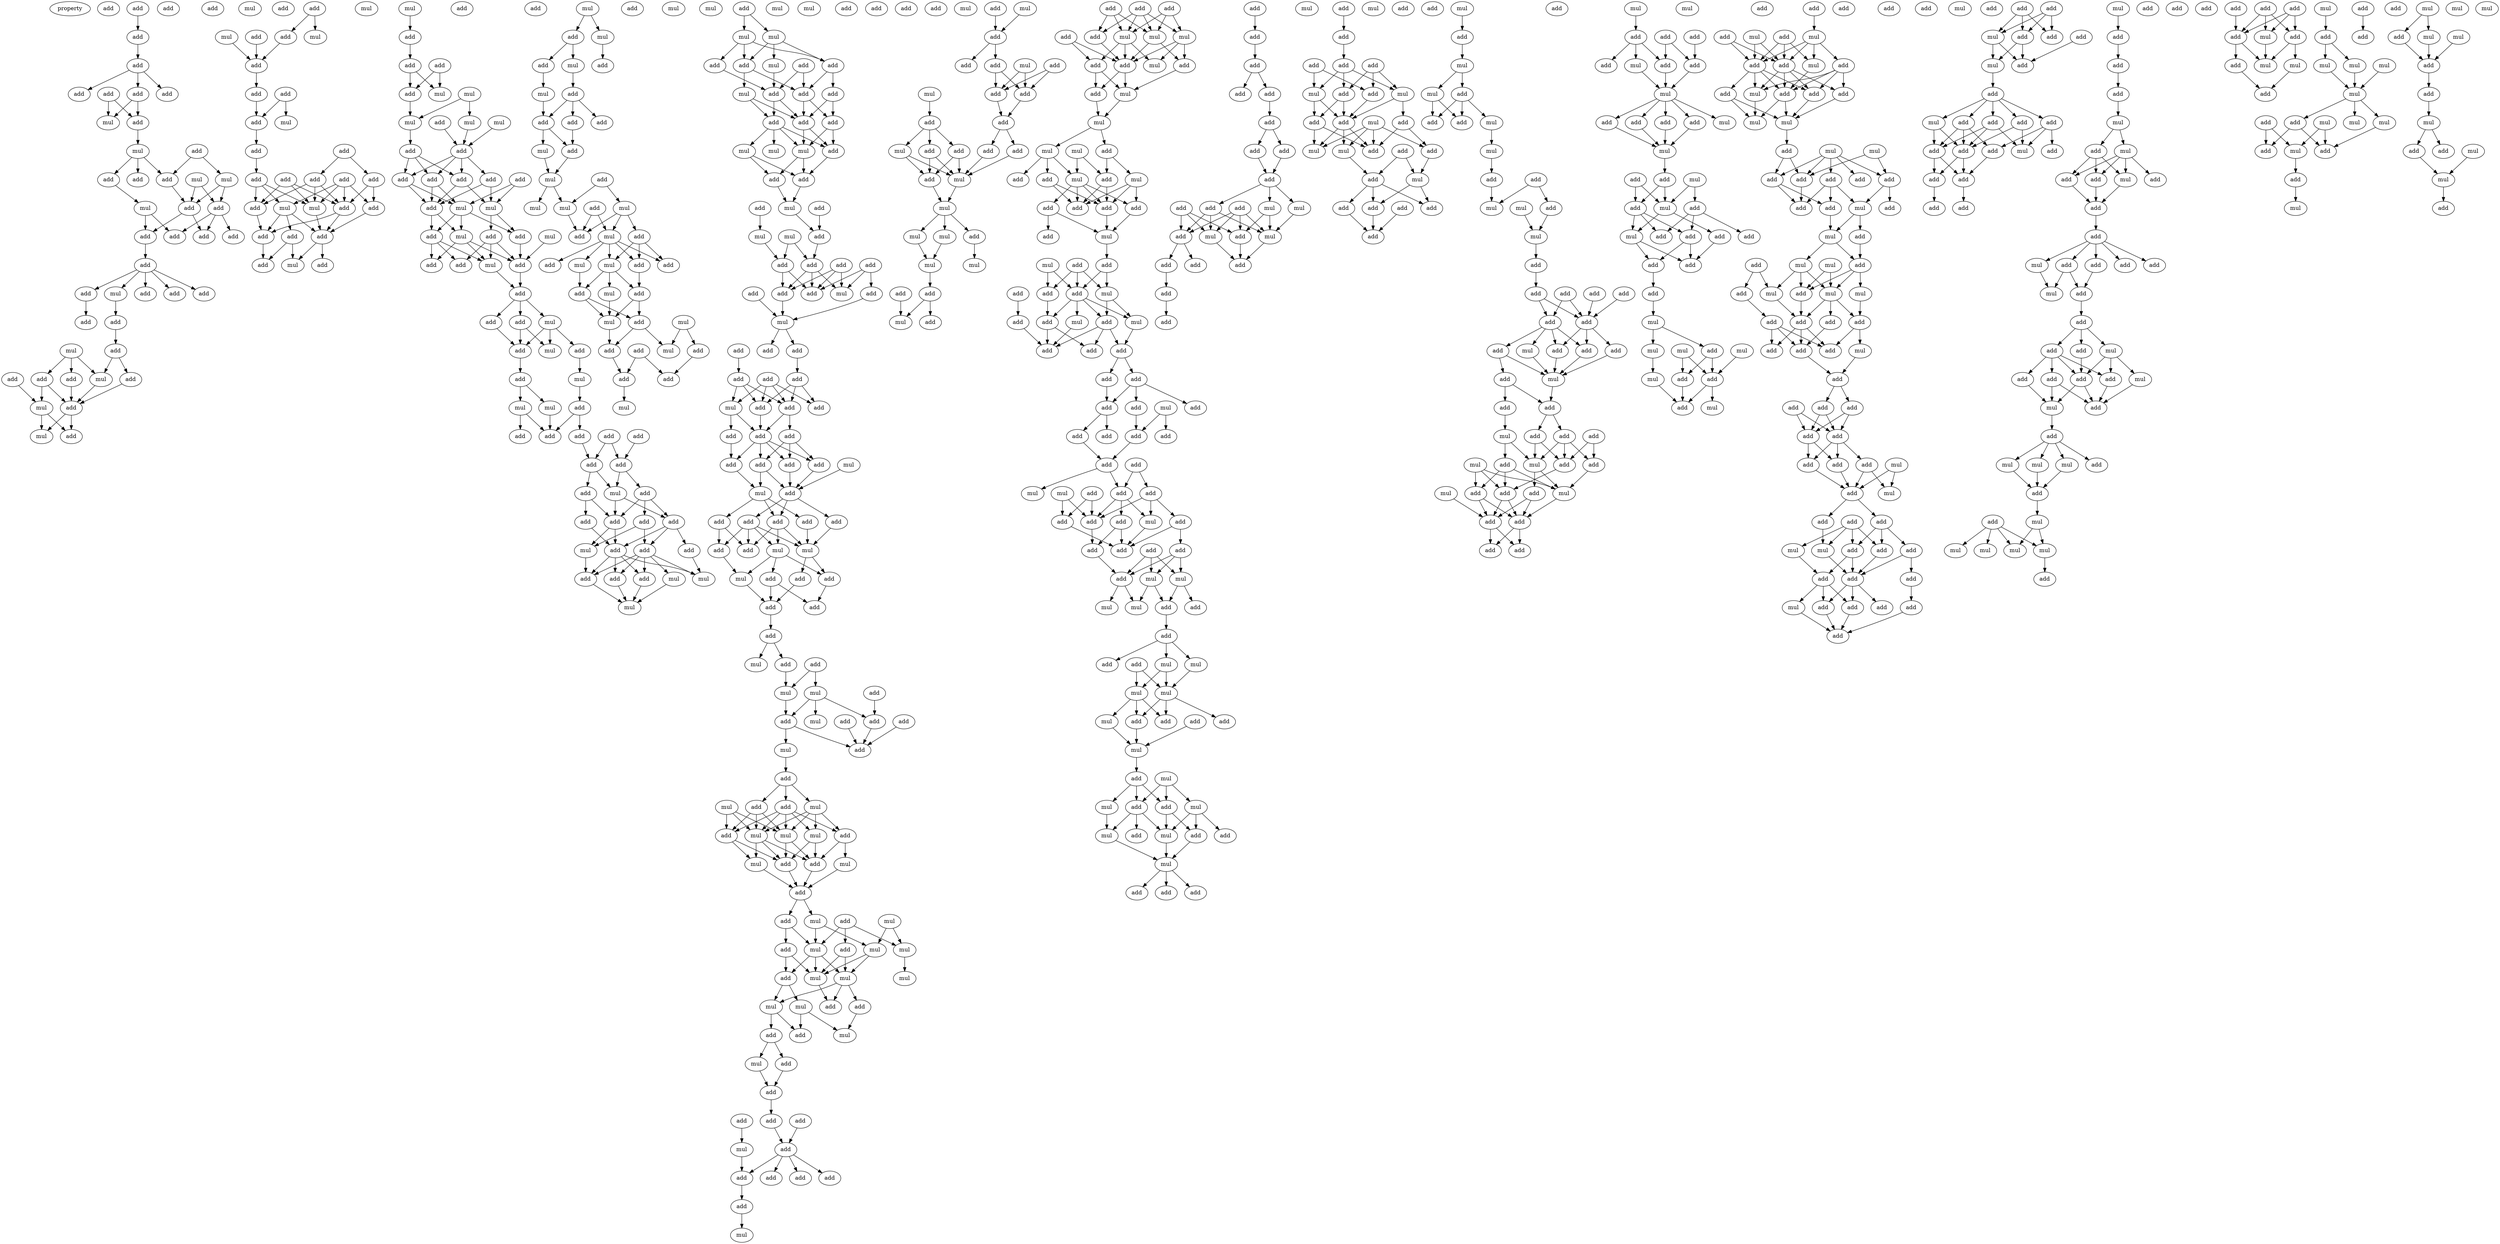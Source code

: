 digraph {
    node [fontcolor=black]
    property [mul=2,lf=1.3]
    0 [ label = add ];
    1 [ label = add ];
    2 [ label = add ];
    3 [ label = add ];
    4 [ label = mul ];
    5 [ label = add ];
    6 [ label = add ];
    7 [ label = add ];
    8 [ label = add ];
    9 [ label = add ];
    10 [ label = add ];
    11 [ label = add ];
    12 [ label = mul ];
    13 [ label = add ];
    14 [ label = add ];
    15 [ label = mul ];
    16 [ label = mul ];
    17 [ label = add ];
    18 [ label = add ];
    19 [ label = add ];
    20 [ label = mul ];
    21 [ label = mul ];
    22 [ label = add ];
    23 [ label = add ];
    24 [ label = add ];
    25 [ label = add ];
    26 [ label = add ];
    27 [ label = add ];
    28 [ label = add ];
    29 [ label = add ];
    30 [ label = mul ];
    31 [ label = add ];
    32 [ label = add ];
    33 [ label = add ];
    34 [ label = add ];
    35 [ label = add ];
    36 [ label = add ];
    37 [ label = mul ];
    38 [ label = add ];
    39 [ label = add ];
    40 [ label = add ];
    41 [ label = mul ];
    42 [ label = add ];
    43 [ label = mul ];
    44 [ label = add ];
    45 [ label = mul ];
    46 [ label = add ];
    47 [ label = add ];
    48 [ label = mul ];
    49 [ label = add ];
    50 [ label = mul ];
    51 [ label = add ];
    52 [ label = mul ];
    53 [ label = add ];
    54 [ label = add ];
    55 [ label = add ];
    56 [ label = add ];
    57 [ label = mul ];
    58 [ label = add ];
    59 [ label = add ];
    60 [ label = add ];
    61 [ label = add ];
    62 [ label = add ];
    63 [ label = add ];
    64 [ label = add ];
    65 [ label = add ];
    66 [ label = mul ];
    67 [ label = mul ];
    68 [ label = add ];
    69 [ label = add ];
    70 [ label = add ];
    71 [ label = add ];
    72 [ label = add ];
    73 [ label = add ];
    74 [ label = mul ];
    75 [ label = add ];
    76 [ label = mul ];
    77 [ label = add ];
    78 [ label = add ];
    79 [ label = add ];
    80 [ label = add ];
    81 [ label = mul ];
    82 [ label = add ];
    83 [ label = mul ];
    84 [ label = mul ];
    85 [ label = add ];
    86 [ label = mul ];
    87 [ label = mul ];
    88 [ label = add ];
    89 [ label = add ];
    90 [ label = add ];
    91 [ label = add ];
    92 [ label = add ];
    93 [ label = add ];
    94 [ label = add ];
    95 [ label = mul ];
    96 [ label = add ];
    97 [ label = mul ];
    98 [ label = add ];
    99 [ label = add ];
    100 [ label = mul ];
    101 [ label = add ];
    102 [ label = mul ];
    103 [ label = add ];
    104 [ label = add ];
    105 [ label = mul ];
    106 [ label = add ];
    107 [ label = add ];
    108 [ label = add ];
    109 [ label = add ];
    110 [ label = add ];
    111 [ label = mul ];
    112 [ label = add ];
    113 [ label = add ];
    114 [ label = mul ];
    115 [ label = add ];
    116 [ label = mul ];
    117 [ label = mul ];
    118 [ label = add ];
    119 [ label = mul ];
    120 [ label = add ];
    121 [ label = add ];
    122 [ label = add ];
    123 [ label = add ];
    124 [ label = add ];
    125 [ label = add ];
    126 [ label = add ];
    127 [ label = add ];
    128 [ label = add ];
    129 [ label = mul ];
    130 [ label = add ];
    131 [ label = add ];
    132 [ label = add ];
    133 [ label = add ];
    134 [ label = mul ];
    135 [ label = add ];
    136 [ label = add ];
    137 [ label = add ];
    138 [ label = add ];
    139 [ label = add ];
    140 [ label = add ];
    141 [ label = mul ];
    142 [ label = mul ];
    143 [ label = mul ];
    144 [ label = mul ];
    145 [ label = add ];
    146 [ label = mul ];
    147 [ label = add ];
    148 [ label = add ];
    149 [ label = add ];
    150 [ label = mul ];
    151 [ label = add ];
    152 [ label = mul ];
    153 [ label = add ];
    154 [ label = add ];
    155 [ label = add ];
    156 [ label = mul ];
    157 [ label = add ];
    158 [ label = mul ];
    159 [ label = mul ];
    160 [ label = add ];
    161 [ label = mul ];
    162 [ label = mul ];
    163 [ label = mul ];
    164 [ label = add ];
    165 [ label = add ];
    166 [ label = mul ];
    167 [ label = add ];
    168 [ label = add ];
    169 [ label = mul ];
    170 [ label = add ];
    171 [ label = mul ];
    172 [ label = add ];
    173 [ label = add ];
    174 [ label = add ];
    175 [ label = mul ];
    176 [ label = mul ];
    177 [ label = mul ];
    178 [ label = add ];
    179 [ label = add ];
    180 [ label = mul ];
    181 [ label = add ];
    182 [ label = mul ];
    183 [ label = add ];
    184 [ label = add ];
    185 [ label = add ];
    186 [ label = add ];
    187 [ label = mul ];
    188 [ label = mul ];
    189 [ label = mul ];
    190 [ label = mul ];
    191 [ label = add ];
    192 [ label = add ];
    193 [ label = mul ];
    194 [ label = add ];
    195 [ label = add ];
    196 [ label = add ];
    197 [ label = mul ];
    198 [ label = add ];
    199 [ label = add ];
    200 [ label = add ];
    201 [ label = add ];
    202 [ label = add ];
    203 [ label = mul ];
    204 [ label = mul ];
    205 [ label = mul ];
    206 [ label = add ];
    207 [ label = add ];
    208 [ label = add ];
    209 [ label = add ];
    210 [ label = mul ];
    211 [ label = add ];
    212 [ label = add ];
    213 [ label = mul ];
    214 [ label = mul ];
    215 [ label = add ];
    216 [ label = add ];
    217 [ label = add ];
    218 [ label = add ];
    219 [ label = add ];
    220 [ label = add ];
    221 [ label = add ];
    222 [ label = mul ];
    223 [ label = add ];
    224 [ label = mul ];
    225 [ label = add ];
    226 [ label = add ];
    227 [ label = add ];
    228 [ label = add ];
    229 [ label = add ];
    230 [ label = add ];
    231 [ label = add ];
    232 [ label = add ];
    233 [ label = add ];
    234 [ label = mul ];
    235 [ label = mul ];
    236 [ label = add ];
    237 [ label = add ];
    238 [ label = add ];
    239 [ label = add ];
    240 [ label = add ];
    241 [ label = add ];
    242 [ label = add ];
    243 [ label = mul ];
    244 [ label = add ];
    245 [ label = mul ];
    246 [ label = add ];
    247 [ label = add ];
    248 [ label = add ];
    249 [ label = add ];
    250 [ label = add ];
    251 [ label = add ];
    252 [ label = add ];
    253 [ label = mul ];
    254 [ label = mul ];
    255 [ label = add ];
    256 [ label = add ];
    257 [ label = add ];
    258 [ label = mul ];
    259 [ label = add ];
    260 [ label = add ];
    261 [ label = add ];
    262 [ label = mul ];
    263 [ label = add ];
    264 [ label = add ];
    265 [ label = add ];
    266 [ label = mul ];
    267 [ label = add ];
    268 [ label = mul ];
    269 [ label = add ];
    270 [ label = add ];
    271 [ label = add ];
    272 [ label = add ];
    273 [ label = mul ];
    274 [ label = mul ];
    275 [ label = add ];
    276 [ label = add ];
    277 [ label = mul ];
    278 [ label = mul ];
    279 [ label = add ];
    280 [ label = add ];
    281 [ label = add ];
    282 [ label = add ];
    283 [ label = mul ];
    284 [ label = mul ];
    285 [ label = add ];
    286 [ label = mul ];
    287 [ label = add ];
    288 [ label = mul ];
    289 [ label = add ];
    290 [ label = mul ];
    291 [ label = add ];
    292 [ label = add ];
    293 [ label = add ];
    294 [ label = mul ];
    295 [ label = mul ];
    296 [ label = mul ];
    297 [ label = mul ];
    298 [ label = mul ];
    299 [ label = add ];
    300 [ label = add ];
    301 [ label = add ];
    302 [ label = mul ];
    303 [ label = mul ];
    304 [ label = mul ];
    305 [ label = mul ];
    306 [ label = add ];
    307 [ label = add ];
    308 [ label = mul ];
    309 [ label = mul ];
    310 [ label = add ];
    311 [ label = add ];
    312 [ label = mul ];
    313 [ label = add ];
    314 [ label = add ];
    315 [ label = add ];
    316 [ label = add ];
    317 [ label = add ];
    318 [ label = mul ];
    319 [ label = add ];
    320 [ label = add ];
    321 [ label = add ];
    322 [ label = add ];
    323 [ label = add ];
    324 [ label = add ];
    325 [ label = add ];
    326 [ label = add ];
    327 [ label = mul ];
    328 [ label = mul ];
    329 [ label = add ];
    330 [ label = mul ];
    331 [ label = add ];
    332 [ label = add ];
    333 [ label = add ];
    334 [ label = mul ];
    335 [ label = add ];
    336 [ label = add ];
    337 [ label = add ];
    338 [ label = mul ];
    339 [ label = add ];
    340 [ label = add ];
    341 [ label = mul ];
    342 [ label = add ];
    343 [ label = add ];
    344 [ label = add ];
    345 [ label = add ];
    346 [ label = mul ];
    347 [ label = add ];
    348 [ label = mul ];
    349 [ label = mul ];
    350 [ label = mul ];
    351 [ label = add ];
    352 [ label = mul ];
    353 [ label = mul ];
    354 [ label = add ];
    355 [ label = add ];
    356 [ label = mul ];
    357 [ label = add ];
    358 [ label = add ];
    359 [ label = add ];
    360 [ label = add ];
    361 [ label = add ];
    362 [ label = mul ];
    363 [ label = mul ];
    364 [ label = add ];
    365 [ label = mul ];
    366 [ label = add ];
    367 [ label = add ];
    368 [ label = mul ];
    369 [ label = add ];
    370 [ label = mul ];
    371 [ label = add ];
    372 [ label = mul ];
    373 [ label = mul ];
    374 [ label = mul ];
    375 [ label = add ];
    376 [ label = mul ];
    377 [ label = add ];
    378 [ label = add ];
    379 [ label = mul ];
    380 [ label = add ];
    381 [ label = add ];
    382 [ label = add ];
    383 [ label = add ];
    384 [ label = add ];
    385 [ label = mul ];
    386 [ label = add ];
    387 [ label = add ];
    388 [ label = mul ];
    389 [ label = add ];
    390 [ label = add ];
    391 [ label = add ];
    392 [ label = add ];
    393 [ label = mul ];
    394 [ label = mul ];
    395 [ label = add ];
    396 [ label = mul ];
    397 [ label = add ];
    398 [ label = add ];
    399 [ label = add ];
    400 [ label = add ];
    401 [ label = add ];
    402 [ label = add ];
    403 [ label = add ];
    404 [ label = mul ];
    405 [ label = add ];
    406 [ label = add ];
    407 [ label = add ];
    408 [ label = add ];
    409 [ label = add ];
    410 [ label = add ];
    411 [ label = add ];
    412 [ label = add ];
    413 [ label = add ];
    414 [ label = mul ];
    415 [ label = add ];
    416 [ label = add ];
    417 [ label = add ];
    418 [ label = mul ];
    419 [ label = add ];
    420 [ label = mul ];
    421 [ label = add ];
    422 [ label = add ];
    423 [ label = add ];
    424 [ label = add ];
    425 [ label = add ];
    426 [ label = add ];
    427 [ label = add ];
    428 [ label = add ];
    429 [ label = mul ];
    430 [ label = mul ];
    431 [ label = mul ];
    432 [ label = mul ];
    433 [ label = add ];
    434 [ label = add ];
    435 [ label = add ];
    436 [ label = add ];
    437 [ label = add ];
    438 [ label = mul ];
    439 [ label = mul ];
    440 [ label = mul ];
    441 [ label = mul ];
    442 [ label = mul ];
    443 [ label = add ];
    444 [ label = add ];
    445 [ label = add ];
    446 [ label = add ];
    447 [ label = mul ];
    448 [ label = add ];
    449 [ label = mul ];
    450 [ label = add ];
    451 [ label = mul ];
    452 [ label = add ];
    453 [ label = mul ];
    454 [ label = mul ];
    455 [ label = mul ];
    456 [ label = add ];
    457 [ label = add ];
    458 [ label = add ];
    459 [ label = mul ];
    460 [ label = add ];
    461 [ label = add ];
    462 [ label = add ];
    463 [ label = add ];
    464 [ label = add ];
    465 [ label = add ];
    466 [ label = add ];
    467 [ label = add ];
    468 [ label = add ];
    469 [ label = add ];
    470 [ label = mul ];
    471 [ label = add ];
    472 [ label = add ];
    473 [ label = mul ];
    474 [ label = add ];
    475 [ label = add ];
    476 [ label = add ];
    477 [ label = mul ];
    478 [ label = mul ];
    479 [ label = add ];
    480 [ label = add ];
    481 [ label = mul ];
    482 [ label = add ];
    483 [ label = add ];
    484 [ label = add ];
    485 [ label = add ];
    486 [ label = add ];
    487 [ label = add ];
    488 [ label = add ];
    489 [ label = add ];
    490 [ label = add ];
    491 [ label = add ];
    492 [ label = add ];
    493 [ label = mul ];
    494 [ label = mul ];
    495 [ label = add ];
    496 [ label = mul ];
    497 [ label = add ];
    498 [ label = add ];
    499 [ label = add ];
    500 [ label = add ];
    501 [ label = mul ];
    502 [ label = add ];
    503 [ label = mul ];
    504 [ label = add ];
    505 [ label = add ];
    506 [ label = mul ];
    507 [ label = add ];
    508 [ label = add ];
    509 [ label = add ];
    510 [ label = mul ];
    511 [ label = add ];
    512 [ label = add ];
    513 [ label = add ];
    514 [ label = add ];
    515 [ label = mul ];
    516 [ label = add ];
    517 [ label = mul ];
    518 [ label = mul ];
    519 [ label = add ];
    520 [ label = add ];
    521 [ label = mul ];
    522 [ label = add ];
    523 [ label = add ];
    524 [ label = mul ];
    525 [ label = add ];
    526 [ label = add ];
    527 [ label = mul ];
    528 [ label = add ];
    529 [ label = mul ];
    530 [ label = mul ];
    531 [ label = add ];
    532 [ label = add ];
    533 [ label = add ];
    534 [ label = add ];
    535 [ label = add ];
    536 [ label = add ];
    537 [ label = add ];
    538 [ label = add ];
    539 [ label = mul ];
    540 [ label = add ];
    541 [ label = add ];
    542 [ label = add ];
    543 [ label = add ];
    544 [ label = mul ];
    545 [ label = add ];
    546 [ label = add ];
    547 [ label = add ];
    548 [ label = mul ];
    549 [ label = add ];
    550 [ label = add ];
    551 [ label = mul ];
    552 [ label = add ];
    553 [ label = mul ];
    554 [ label = add ];
    555 [ label = add ];
    556 [ label = add ];
    557 [ label = add ];
    558 [ label = add ];
    559 [ label = mul ];
    560 [ label = mul ];
    561 [ label = add ];
    562 [ label = add ];
    563 [ label = add ];
    564 [ label = add ];
    565 [ label = mul ];
    566 [ label = add ];
    567 [ label = add ];
    568 [ label = add ];
    569 [ label = mul ];
    570 [ label = add ];
    571 [ label = add ];
    572 [ label = add ];
    573 [ label = mul ];
    574 [ label = mul ];
    575 [ label = add ];
    576 [ label = add ];
    577 [ label = add ];
    578 [ label = add ];
    579 [ label = mul ];
    580 [ label = mul ];
    581 [ label = mul ];
    582 [ label = add ];
    583 [ label = add ];
    584 [ label = add ];
    585 [ label = add ];
    586 [ label = add ];
    587 [ label = mul ];
    588 [ label = add ];
    589 [ label = add ];
    590 [ label = add ];
    591 [ label = add ];
    592 [ label = mul ];
    593 [ label = add ];
    594 [ label = add ];
    595 [ label = add ];
    596 [ label = mul ];
    597 [ label = mul ];
    598 [ label = mul ];
    599 [ label = mul ];
    600 [ label = add ];
    601 [ label = add ];
    602 [ label = mul ];
    603 [ label = add ];
    604 [ label = add ];
    605 [ label = mul ];
    606 [ label = add ];
    607 [ label = mul ];
    608 [ label = add ];
    609 [ label = add ];
    610 [ label = mul ];
    611 [ label = add ];
    612 [ label = add ];
    613 [ label = mul ];
    614 [ label = add ];
    615 [ label = add ];
    616 [ label = mul ];
    617 [ label = add ];
    618 [ label = add ];
    619 [ label = add ];
    620 [ label = mul ];
    621 [ label = mul ];
    622 [ label = add ];
    623 [ label = mul ];
    624 [ label = mul ];
    625 [ label = add ];
    626 [ label = add ];
    627 [ label = add ];
    628 [ label = add ];
    629 [ label = add ];
    630 [ label = add ];
    631 [ label = mul ];
    632 [ label = add ];
    633 [ label = add ];
    634 [ label = mul ];
    635 [ label = add ];
    636 [ label = add ];
    637 [ label = mul ];
    638 [ label = mul ];
    639 [ label = add ];
    640 [ label = mul ];
    641 [ label = mul ];
    642 [ label = add ];
    643 [ label = add ];
    644 [ label = mul ];
    645 [ label = add ];
    646 [ label = add ];
    647 [ label = add ];
    648 [ label = add ];
    649 [ label = add ];
    650 [ label = mul ];
    651 [ label = add ];
    652 [ label = add ];
    653 [ label = add ];
    654 [ label = add ];
    655 [ label = add ];
    656 [ label = add ];
    657 [ label = add ];
    658 [ label = add ];
    659 [ label = add ];
    660 [ label = add ];
    661 [ label = add ];
    662 [ label = add ];
    663 [ label = mul ];
    664 [ label = add ];
    665 [ label = mul ];
    666 [ label = add ];
    667 [ label = mul ];
    668 [ label = add ];
    669 [ label = add ];
    670 [ label = add ];
    671 [ label = add ];
    672 [ label = add ];
    673 [ label = add ];
    674 [ label = add ];
    675 [ label = mul ];
    676 [ label = mul ];
    677 [ label = add ];
    678 [ label = add ];
    679 [ label = add ];
    680 [ label = add ];
    681 [ label = add ];
    682 [ label = add ];
    683 [ label = add ];
    684 [ label = add ];
    685 [ label = mul ];
    686 [ label = add ];
    687 [ label = add ];
    688 [ label = add ];
    689 [ label = add ];
    690 [ label = mul ];
    691 [ label = add ];
    692 [ label = add ];
    693 [ label = mul ];
    694 [ label = add ];
    695 [ label = add ];
    696 [ label = add ];
    697 [ label = add ];
    698 [ label = add ];
    699 [ label = add ];
    700 [ label = mul ];
    701 [ label = add ];
    702 [ label = add ];
    703 [ label = mul ];
    704 [ label = add ];
    705 [ label = add ];
    706 [ label = add ];
    707 [ label = add ];
    708 [ label = mul ];
    709 [ label = add ];
    710 [ label = add ];
    711 [ label = add ];
    712 [ label = add ];
    713 [ label = add ];
    714 [ label = add ];
    715 [ label = add ];
    716 [ label = mul ];
    717 [ label = mul ];
    718 [ label = add ];
    719 [ label = add ];
    720 [ label = add ];
    721 [ label = mul ];
    722 [ label = add ];
    723 [ label = add ];
    724 [ label = add ];
    725 [ label = mul ];
    726 [ label = add ];
    727 [ label = add ];
    728 [ label = add ];
    729 [ label = add ];
    730 [ label = mul ];
    731 [ label = add ];
    732 [ label = add ];
    733 [ label = add ];
    734 [ label = add ];
    735 [ label = mul ];
    736 [ label = mul ];
    737 [ label = add ];
    738 [ label = add ];
    739 [ label = add ];
    740 [ label = add ];
    741 [ label = mul ];
    742 [ label = add ];
    743 [ label = add ];
    744 [ label = mul ];
    745 [ label = mul ];
    746 [ label = add ];
    747 [ label = add ];
    748 [ label = mul ];
    749 [ label = add ];
    750 [ label = add ];
    751 [ label = mul ];
    752 [ label = mul ];
    753 [ label = mul ];
    754 [ label = mul ];
    755 [ label = mul ];
    756 [ label = add ];
    757 [ label = add ];
    758 [ label = add ];
    759 [ label = add ];
    760 [ label = add ];
    761 [ label = add ];
    762 [ label = mul ];
    763 [ label = mul ];
    764 [ label = add ];
    765 [ label = mul ];
    766 [ label = add ];
    767 [ label = mul ];
    768 [ label = add ];
    769 [ label = mul ];
    770 [ label = mul ];
    771 [ label = mul ];
    772 [ label = mul ];
    773 [ label = mul ];
    774 [ label = add ];
    775 [ label = mul ];
    776 [ label = mul ];
    777 [ label = add ];
    778 [ label = add ];
    779 [ label = mul ];
    780 [ label = add ];
    781 [ label = add ];
    782 [ label = add ];
    783 [ label = add ];
    784 [ label = mul ];
    785 [ label = add ];
    786 [ label = mul ];
    787 [ label = mul ];
    788 [ label = add ];
    789 [ label = mul ];
    790 [ label = mul ];
    791 [ label = add ];
    792 [ label = add ];
    793 [ label = mul ];
    794 [ label = add ];
    795 [ label = add ];
    796 [ label = mul ];
    797 [ label = mul ];
    798 [ label = mul ];
    799 [ label = add ];
    1 -> 5 [ name = 0 ];
    5 -> 6 [ name = 1 ];
    6 -> 7 [ name = 2 ];
    6 -> 9 [ name = 3 ];
    6 -> 10 [ name = 4 ];
    8 -> 12 [ name = 5 ];
    8 -> 13 [ name = 6 ];
    9 -> 12 [ name = 7 ];
    9 -> 13 [ name = 8 ];
    13 -> 15 [ name = 9 ];
    14 -> 18 [ name = 10 ];
    14 -> 20 [ name = 11 ];
    15 -> 17 [ name = 12 ];
    15 -> 18 [ name = 13 ];
    15 -> 19 [ name = 14 ];
    16 -> 22 [ name = 15 ];
    16 -> 23 [ name = 16 ];
    17 -> 21 [ name = 17 ];
    18 -> 22 [ name = 18 ];
    20 -> 22 [ name = 19 ];
    20 -> 23 [ name = 20 ];
    21 -> 25 [ name = 21 ];
    21 -> 26 [ name = 22 ];
    22 -> 25 [ name = 23 ];
    22 -> 27 [ name = 24 ];
    23 -> 24 [ name = 25 ];
    23 -> 26 [ name = 26 ];
    23 -> 27 [ name = 27 ];
    25 -> 28 [ name = 28 ];
    28 -> 29 [ name = 29 ];
    28 -> 30 [ name = 30 ];
    28 -> 31 [ name = 31 ];
    28 -> 32 [ name = 32 ];
    28 -> 33 [ name = 33 ];
    29 -> 34 [ name = 34 ];
    30 -> 35 [ name = 35 ];
    35 -> 36 [ name = 36 ];
    36 -> 38 [ name = 37 ];
    36 -> 41 [ name = 38 ];
    37 -> 40 [ name = 39 ];
    37 -> 41 [ name = 40 ];
    37 -> 42 [ name = 41 ];
    38 -> 44 [ name = 42 ];
    39 -> 43 [ name = 43 ];
    40 -> 43 [ name = 44 ];
    40 -> 44 [ name = 45 ];
    41 -> 44 [ name = 46 ];
    42 -> 44 [ name = 47 ];
    43 -> 45 [ name = 48 ];
    43 -> 46 [ name = 49 ];
    44 -> 45 [ name = 50 ];
    44 -> 46 [ name = 51 ];
    47 -> 51 [ name = 52 ];
    47 -> 52 [ name = 53 ];
    48 -> 53 [ name = 54 ];
    49 -> 53 [ name = 55 ];
    51 -> 53 [ name = 56 ];
    53 -> 55 [ name = 57 ];
    54 -> 56 [ name = 58 ];
    54 -> 57 [ name = 59 ];
    55 -> 56 [ name = 60 ];
    56 -> 58 [ name = 61 ];
    58 -> 61 [ name = 62 ];
    59 -> 60 [ name = 63 ];
    59 -> 64 [ name = 64 ];
    60 -> 68 [ name = 65 ];
    60 -> 69 [ name = 66 ];
    61 -> 65 [ name = 67 ];
    61 -> 66 [ name = 68 ];
    61 -> 67 [ name = 69 ];
    62 -> 66 [ name = 70 ];
    62 -> 67 [ name = 71 ];
    62 -> 68 [ name = 72 ];
    62 -> 69 [ name = 73 ];
    63 -> 65 [ name = 74 ];
    63 -> 66 [ name = 75 ];
    63 -> 68 [ name = 76 ];
    64 -> 65 [ name = 77 ];
    64 -> 66 [ name = 78 ];
    64 -> 68 [ name = 79 ];
    65 -> 71 [ name = 80 ];
    66 -> 70 [ name = 81 ];
    67 -> 70 [ name = 82 ];
    67 -> 71 [ name = 83 ];
    67 -> 72 [ name = 84 ];
    68 -> 70 [ name = 85 ];
    68 -> 71 [ name = 86 ];
    69 -> 70 [ name = 87 ];
    70 -> 76 [ name = 88 ];
    70 -> 77 [ name = 89 ];
    71 -> 73 [ name = 90 ];
    72 -> 73 [ name = 91 ];
    72 -> 76 [ name = 92 ];
    74 -> 78 [ name = 93 ];
    78 -> 79 [ name = 94 ];
    79 -> 81 [ name = 95 ];
    79 -> 82 [ name = 96 ];
    80 -> 81 [ name = 97 ];
    80 -> 82 [ name = 98 ];
    82 -> 84 [ name = 99 ];
    83 -> 84 [ name = 100 ];
    83 -> 86 [ name = 101 ];
    84 -> 88 [ name = 102 ];
    85 -> 89 [ name = 103 ];
    86 -> 89 [ name = 104 ];
    87 -> 89 [ name = 105 ];
    88 -> 91 [ name = 106 ];
    88 -> 92 [ name = 107 ];
    88 -> 94 [ name = 108 ];
    89 -> 91 [ name = 109 ];
    89 -> 92 [ name = 110 ];
    89 -> 93 [ name = 111 ];
    89 -> 94 [ name = 112 ];
    90 -> 95 [ name = 113 ];
    90 -> 97 [ name = 114 ];
    91 -> 96 [ name = 115 ];
    91 -> 97 [ name = 116 ];
    92 -> 95 [ name = 117 ];
    92 -> 96 [ name = 118 ];
    93 -> 95 [ name = 119 ];
    93 -> 96 [ name = 120 ];
    94 -> 96 [ name = 121 ];
    94 -> 97 [ name = 122 ];
    95 -> 98 [ name = 123 ];
    95 -> 101 [ name = 124 ];
    96 -> 99 [ name = 125 ];
    96 -> 100 [ name = 126 ];
    97 -> 99 [ name = 127 ];
    97 -> 100 [ name = 128 ];
    97 -> 101 [ name = 129 ];
    98 -> 103 [ name = 130 ];
    98 -> 105 [ name = 131 ];
    98 -> 106 [ name = 132 ];
    99 -> 104 [ name = 133 ];
    99 -> 105 [ name = 134 ];
    99 -> 106 [ name = 135 ];
    100 -> 103 [ name = 136 ];
    100 -> 104 [ name = 137 ];
    100 -> 105 [ name = 138 ];
    101 -> 103 [ name = 139 ];
    102 -> 103 [ name = 140 ];
    103 -> 107 [ name = 141 ];
    105 -> 107 [ name = 142 ];
    107 -> 108 [ name = 143 ];
    107 -> 110 [ name = 144 ];
    107 -> 111 [ name = 145 ];
    108 -> 113 [ name = 146 ];
    110 -> 113 [ name = 147 ];
    110 -> 114 [ name = 148 ];
    111 -> 112 [ name = 149 ];
    111 -> 113 [ name = 150 ];
    111 -> 114 [ name = 151 ];
    112 -> 116 [ name = 152 ];
    113 -> 115 [ name = 153 ];
    115 -> 117 [ name = 154 ];
    115 -> 119 [ name = 155 ];
    116 -> 118 [ name = 156 ];
    117 -> 120 [ name = 157 ];
    117 -> 124 [ name = 158 ];
    118 -> 122 [ name = 159 ];
    118 -> 124 [ name = 160 ];
    119 -> 124 [ name = 161 ];
    121 -> 126 [ name = 162 ];
    122 -> 125 [ name = 163 ];
    123 -> 125 [ name = 164 ];
    123 -> 126 [ name = 165 ];
    125 -> 127 [ name = 166 ];
    125 -> 129 [ name = 167 ];
    126 -> 128 [ name = 168 ];
    126 -> 129 [ name = 169 ];
    127 -> 131 [ name = 170 ];
    127 -> 132 [ name = 171 ];
    128 -> 130 [ name = 172 ];
    128 -> 131 [ name = 173 ];
    128 -> 133 [ name = 174 ];
    129 -> 130 [ name = 175 ];
    129 -> 131 [ name = 176 ];
    130 -> 135 [ name = 177 ];
    130 -> 136 [ name = 178 ];
    130 -> 137 [ name = 179 ];
    131 -> 134 [ name = 180 ];
    131 -> 135 [ name = 181 ];
    132 -> 135 [ name = 182 ];
    133 -> 134 [ name = 183 ];
    133 -> 136 [ name = 184 ];
    134 -> 138 [ name = 185 ];
    135 -> 138 [ name = 186 ];
    135 -> 139 [ name = 187 ];
    135 -> 140 [ name = 188 ];
    135 -> 142 [ name = 189 ];
    136 -> 138 [ name = 190 ];
    136 -> 139 [ name = 191 ];
    136 -> 140 [ name = 192 ];
    136 -> 141 [ name = 193 ];
    136 -> 142 [ name = 194 ];
    137 -> 142 [ name = 195 ];
    138 -> 143 [ name = 196 ];
    139 -> 143 [ name = 197 ];
    140 -> 143 [ name = 198 ];
    141 -> 143 [ name = 199 ];
    144 -> 145 [ name = 200 ];
    144 -> 146 [ name = 201 ];
    145 -> 148 [ name = 202 ];
    145 -> 150 [ name = 203 ];
    146 -> 147 [ name = 204 ];
    148 -> 152 [ name = 205 ];
    150 -> 151 [ name = 206 ];
    151 -> 153 [ name = 207 ];
    151 -> 154 [ name = 208 ];
    151 -> 155 [ name = 209 ];
    152 -> 154 [ name = 210 ];
    153 -> 157 [ name = 211 ];
    154 -> 157 [ name = 212 ];
    154 -> 158 [ name = 213 ];
    157 -> 159 [ name = 214 ];
    158 -> 159 [ name = 215 ];
    159 -> 161 [ name = 216 ];
    159 -> 162 [ name = 217 ];
    160 -> 162 [ name = 218 ];
    160 -> 163 [ name = 219 ];
    162 -> 165 [ name = 220 ];
    163 -> 165 [ name = 221 ];
    163 -> 166 [ name = 222 ];
    163 -> 167 [ name = 223 ];
    164 -> 165 [ name = 224 ];
    164 -> 166 [ name = 225 ];
    166 -> 168 [ name = 226 ];
    166 -> 169 [ name = 227 ];
    166 -> 170 [ name = 228 ];
    166 -> 171 [ name = 229 ];
    166 -> 172 [ name = 230 ];
    167 -> 168 [ name = 231 ];
    167 -> 170 [ name = 232 ];
    167 -> 171 [ name = 233 ];
    168 -> 173 [ name = 234 ];
    169 -> 174 [ name = 235 ];
    171 -> 173 [ name = 236 ];
    171 -> 174 [ name = 237 ];
    171 -> 175 [ name = 238 ];
    173 -> 176 [ name = 239 ];
    173 -> 178 [ name = 240 ];
    174 -> 176 [ name = 241 ];
    174 -> 178 [ name = 242 ];
    175 -> 176 [ name = 243 ];
    176 -> 181 [ name = 244 ];
    177 -> 182 [ name = 245 ];
    177 -> 183 [ name = 246 ];
    178 -> 181 [ name = 247 ];
    178 -> 182 [ name = 248 ];
    179 -> 184 [ name = 249 ];
    179 -> 185 [ name = 250 ];
    181 -> 184 [ name = 251 ];
    183 -> 185 [ name = 252 ];
    184 -> 188 [ name = 253 ];
    186 -> 189 [ name = 254 ];
    186 -> 190 [ name = 255 ];
    189 -> 191 [ name = 256 ];
    189 -> 194 [ name = 257 ];
    189 -> 195 [ name = 258 ];
    190 -> 191 [ name = 259 ];
    190 -> 193 [ name = 260 ];
    190 -> 194 [ name = 261 ];
    191 -> 196 [ name = 262 ];
    191 -> 198 [ name = 263 ];
    192 -> 196 [ name = 264 ];
    192 -> 199 [ name = 265 ];
    193 -> 199 [ name = 266 ];
    194 -> 196 [ name = 267 ];
    194 -> 197 [ name = 268 ];
    195 -> 199 [ name = 269 ];
    196 -> 200 [ name = 270 ];
    196 -> 201 [ name = 271 ];
    197 -> 201 [ name = 272 ];
    197 -> 202 [ name = 273 ];
    198 -> 200 [ name = 274 ];
    198 -> 201 [ name = 275 ];
    199 -> 201 [ name = 276 ];
    199 -> 202 [ name = 277 ];
    200 -> 203 [ name = 278 ];
    200 -> 206 [ name = 279 ];
    201 -> 203 [ name = 280 ];
    201 -> 206 [ name = 281 ];
    202 -> 203 [ name = 282 ];
    202 -> 204 [ name = 283 ];
    202 -> 205 [ name = 284 ];
    202 -> 206 [ name = 285 ];
    203 -> 207 [ name = 286 ];
    203 -> 208 [ name = 287 ];
    204 -> 207 [ name = 288 ];
    204 -> 208 [ name = 289 ];
    206 -> 208 [ name = 290 ];
    207 -> 210 [ name = 291 ];
    208 -> 210 [ name = 292 ];
    209 -> 213 [ name = 293 ];
    210 -> 212 [ name = 294 ];
    211 -> 212 [ name = 295 ];
    212 -> 217 [ name = 296 ];
    213 -> 216 [ name = 297 ];
    214 -> 216 [ name = 298 ];
    214 -> 217 [ name = 299 ];
    215 -> 219 [ name = 300 ];
    215 -> 220 [ name = 301 ];
    215 -> 222 [ name = 302 ];
    216 -> 220 [ name = 303 ];
    216 -> 223 [ name = 304 ];
    217 -> 220 [ name = 305 ];
    217 -> 222 [ name = 306 ];
    217 -> 223 [ name = 307 ];
    218 -> 220 [ name = 308 ];
    218 -> 222 [ name = 309 ];
    218 -> 223 [ name = 310 ];
    219 -> 224 [ name = 311 ];
    221 -> 224 [ name = 312 ];
    223 -> 224 [ name = 313 ];
    224 -> 225 [ name = 314 ];
    224 -> 227 [ name = 315 ];
    225 -> 229 [ name = 316 ];
    226 -> 230 [ name = 317 ];
    228 -> 231 [ name = 318 ];
    228 -> 232 [ name = 319 ];
    228 -> 233 [ name = 320 ];
    228 -> 235 [ name = 321 ];
    229 -> 231 [ name = 322 ];
    229 -> 232 [ name = 323 ];
    229 -> 233 [ name = 324 ];
    230 -> 231 [ name = 325 ];
    230 -> 233 [ name = 326 ];
    230 -> 235 [ name = 327 ];
    231 -> 238 [ name = 328 ];
    233 -> 237 [ name = 329 ];
    233 -> 238 [ name = 330 ];
    235 -> 236 [ name = 331 ];
    235 -> 238 [ name = 332 ];
    236 -> 241 [ name = 333 ];
    237 -> 239 [ name = 334 ];
    237 -> 240 [ name = 335 ];
    237 -> 242 [ name = 336 ];
    238 -> 239 [ name = 337 ];
    238 -> 240 [ name = 338 ];
    238 -> 241 [ name = 339 ];
    238 -> 242 [ name = 340 ];
    239 -> 244 [ name = 341 ];
    239 -> 245 [ name = 342 ];
    240 -> 244 [ name = 343 ];
    241 -> 245 [ name = 344 ];
    242 -> 244 [ name = 345 ];
    243 -> 244 [ name = 346 ];
    244 -> 246 [ name = 347 ];
    244 -> 247 [ name = 348 ];
    244 -> 250 [ name = 349 ];
    245 -> 247 [ name = 350 ];
    245 -> 248 [ name = 351 ];
    245 -> 249 [ name = 352 ];
    246 -> 254 [ name = 353 ];
    247 -> 251 [ name = 354 ];
    247 -> 253 [ name = 355 ];
    247 -> 254 [ name = 356 ];
    248 -> 251 [ name = 357 ];
    248 -> 252 [ name = 358 ];
    249 -> 254 [ name = 359 ];
    250 -> 251 [ name = 360 ];
    250 -> 252 [ name = 361 ];
    250 -> 253 [ name = 362 ];
    250 -> 254 [ name = 363 ];
    252 -> 258 [ name = 364 ];
    253 -> 255 [ name = 365 ];
    253 -> 256 [ name = 366 ];
    253 -> 258 [ name = 367 ];
    254 -> 256 [ name = 368 ];
    254 -> 257 [ name = 369 ];
    255 -> 259 [ name = 370 ];
    255 -> 260 [ name = 371 ];
    256 -> 260 [ name = 372 ];
    257 -> 259 [ name = 373 ];
    258 -> 259 [ name = 374 ];
    259 -> 261 [ name = 375 ];
    261 -> 262 [ name = 376 ];
    261 -> 264 [ name = 377 ];
    263 -> 266 [ name = 378 ];
    263 -> 268 [ name = 379 ];
    264 -> 268 [ name = 380 ];
    266 -> 269 [ name = 381 ];
    266 -> 271 [ name = 382 ];
    266 -> 273 [ name = 383 ];
    267 -> 269 [ name = 384 ];
    268 -> 271 [ name = 385 ];
    269 -> 275 [ name = 386 ];
    270 -> 275 [ name = 387 ];
    271 -> 274 [ name = 388 ];
    271 -> 275 [ name = 389 ];
    272 -> 275 [ name = 390 ];
    274 -> 276 [ name = 391 ];
    276 -> 278 [ name = 392 ];
    276 -> 279 [ name = 393 ];
    276 -> 281 [ name = 394 ];
    277 -> 283 [ name = 395 ];
    277 -> 284 [ name = 396 ];
    277 -> 285 [ name = 397 ];
    278 -> 282 [ name = 398 ];
    278 -> 283 [ name = 399 ];
    278 -> 284 [ name = 400 ];
    278 -> 286 [ name = 401 ];
    279 -> 283 [ name = 402 ];
    279 -> 284 [ name = 403 ];
    279 -> 285 [ name = 404 ];
    281 -> 282 [ name = 405 ];
    281 -> 283 [ name = 406 ];
    281 -> 284 [ name = 407 ];
    281 -> 285 [ name = 408 ];
    281 -> 286 [ name = 409 ];
    282 -> 289 [ name = 410 ];
    282 -> 290 [ name = 411 ];
    283 -> 287 [ name = 412 ];
    283 -> 288 [ name = 413 ];
    283 -> 289 [ name = 414 ];
    284 -> 287 [ name = 415 ];
    284 -> 289 [ name = 416 ];
    285 -> 287 [ name = 417 ];
    285 -> 288 [ name = 418 ];
    286 -> 287 [ name = 419 ];
    286 -> 289 [ name = 420 ];
    287 -> 291 [ name = 421 ];
    288 -> 291 [ name = 422 ];
    289 -> 291 [ name = 423 ];
    290 -> 291 [ name = 424 ];
    291 -> 293 [ name = 425 ];
    291 -> 295 [ name = 426 ];
    292 -> 296 [ name = 427 ];
    292 -> 298 [ name = 428 ];
    292 -> 300 [ name = 429 ];
    293 -> 298 [ name = 430 ];
    293 -> 299 [ name = 431 ];
    294 -> 296 [ name = 432 ];
    294 -> 297 [ name = 433 ];
    295 -> 297 [ name = 434 ];
    295 -> 298 [ name = 435 ];
    296 -> 303 [ name = 436 ];
    297 -> 302 [ name = 437 ];
    297 -> 304 [ name = 438 ];
    298 -> 301 [ name = 439 ];
    298 -> 302 [ name = 440 ];
    298 -> 304 [ name = 441 ];
    299 -> 301 [ name = 442 ];
    299 -> 302 [ name = 443 ];
    300 -> 302 [ name = 444 ];
    300 -> 304 [ name = 445 ];
    301 -> 305 [ name = 446 ];
    301 -> 308 [ name = 447 ];
    302 -> 307 [ name = 448 ];
    304 -> 305 [ name = 449 ];
    304 -> 306 [ name = 450 ];
    304 -> 307 [ name = 451 ];
    305 -> 310 [ name = 452 ];
    305 -> 311 [ name = 453 ];
    306 -> 309 [ name = 454 ];
    308 -> 309 [ name = 455 ];
    308 -> 310 [ name = 456 ];
    311 -> 312 [ name = 457 ];
    311 -> 313 [ name = 458 ];
    312 -> 314 [ name = 459 ];
    313 -> 314 [ name = 460 ];
    314 -> 316 [ name = 461 ];
    315 -> 318 [ name = 462 ];
    316 -> 319 [ name = 463 ];
    317 -> 319 [ name = 464 ];
    318 -> 320 [ name = 465 ];
    319 -> 320 [ name = 466 ];
    319 -> 322 [ name = 467 ];
    319 -> 323 [ name = 468 ];
    319 -> 324 [ name = 469 ];
    320 -> 325 [ name = 470 ];
    325 -> 328 [ name = 471 ];
    329 -> 331 [ name = 472 ];
    330 -> 331 [ name = 473 ];
    331 -> 332 [ name = 474 ];
    331 -> 333 [ name = 475 ];
    333 -> 336 [ name = 476 ];
    333 -> 337 [ name = 477 ];
    334 -> 336 [ name = 478 ];
    334 -> 337 [ name = 479 ];
    335 -> 336 [ name = 480 ];
    335 -> 337 [ name = 481 ];
    336 -> 340 [ name = 482 ];
    337 -> 340 [ name = 483 ];
    338 -> 339 [ name = 484 ];
    339 -> 341 [ name = 485 ];
    339 -> 342 [ name = 486 ];
    339 -> 343 [ name = 487 ];
    340 -> 344 [ name = 488 ];
    340 -> 345 [ name = 489 ];
    341 -> 346 [ name = 490 ];
    341 -> 347 [ name = 491 ];
    342 -> 346 [ name = 492 ];
    342 -> 347 [ name = 493 ];
    343 -> 346 [ name = 494 ];
    343 -> 347 [ name = 495 ];
    344 -> 346 [ name = 496 ];
    345 -> 346 [ name = 497 ];
    346 -> 348 [ name = 498 ];
    347 -> 348 [ name = 499 ];
    348 -> 349 [ name = 500 ];
    348 -> 350 [ name = 501 ];
    348 -> 351 [ name = 502 ];
    349 -> 353 [ name = 503 ];
    350 -> 353 [ name = 504 ];
    351 -> 352 [ name = 505 ];
    353 -> 354 [ name = 506 ];
    354 -> 356 [ name = 507 ];
    354 -> 357 [ name = 508 ];
    355 -> 356 [ name = 509 ];
    358 -> 362 [ name = 510 ];
    358 -> 363 [ name = 511 ];
    358 -> 364 [ name = 512 ];
    358 -> 365 [ name = 513 ];
    359 -> 362 [ name = 514 ];
    359 -> 364 [ name = 515 ];
    359 -> 365 [ name = 516 ];
    360 -> 362 [ name = 517 ];
    360 -> 363 [ name = 518 ];
    360 -> 365 [ name = 519 ];
    361 -> 366 [ name = 520 ];
    361 -> 369 [ name = 521 ];
    362 -> 367 [ name = 522 ];
    362 -> 369 [ name = 523 ];
    363 -> 367 [ name = 524 ];
    363 -> 368 [ name = 525 ];
    363 -> 369 [ name = 526 ];
    364 -> 369 [ name = 527 ];
    365 -> 366 [ name = 528 ];
    365 -> 368 [ name = 529 ];
    365 -> 369 [ name = 530 ];
    366 -> 370 [ name = 531 ];
    366 -> 371 [ name = 532 ];
    367 -> 370 [ name = 533 ];
    369 -> 370 [ name = 534 ];
    369 -> 371 [ name = 535 ];
    370 -> 372 [ name = 536 ];
    371 -> 372 [ name = 537 ];
    372 -> 374 [ name = 538 ];
    372 -> 375 [ name = 539 ];
    373 -> 379 [ name = 540 ];
    373 -> 380 [ name = 541 ];
    374 -> 377 [ name = 542 ];
    374 -> 378 [ name = 543 ];
    374 -> 379 [ name = 544 ];
    375 -> 376 [ name = 545 ];
    375 -> 380 [ name = 546 ];
    376 -> 381 [ name = 547 ];
    376 -> 383 [ name = 548 ];
    376 -> 384 [ name = 549 ];
    378 -> 381 [ name = 550 ];
    378 -> 383 [ name = 551 ];
    379 -> 381 [ name = 552 ];
    379 -> 382 [ name = 553 ];
    379 -> 383 [ name = 554 ];
    379 -> 384 [ name = 555 ];
    380 -> 381 [ name = 556 ];
    380 -> 383 [ name = 557 ];
    382 -> 385 [ name = 558 ];
    382 -> 386 [ name = 559 ];
    383 -> 385 [ name = 560 ];
    384 -> 385 [ name = 561 ];
    385 -> 387 [ name = 562 ];
    387 -> 392 [ name = 563 ];
    387 -> 393 [ name = 564 ];
    388 -> 391 [ name = 565 ];
    388 -> 392 [ name = 566 ];
    389 -> 391 [ name = 567 ];
    389 -> 392 [ name = 568 ];
    389 -> 393 [ name = 569 ];
    390 -> 398 [ name = 570 ];
    391 -> 395 [ name = 571 ];
    392 -> 394 [ name = 572 ];
    392 -> 395 [ name = 573 ];
    392 -> 396 [ name = 574 ];
    392 -> 397 [ name = 575 ];
    393 -> 396 [ name = 576 ];
    393 -> 397 [ name = 577 ];
    394 -> 400 [ name = 578 ];
    395 -> 399 [ name = 579 ];
    395 -> 400 [ name = 580 ];
    396 -> 401 [ name = 581 ];
    397 -> 399 [ name = 582 ];
    397 -> 400 [ name = 583 ];
    397 -> 401 [ name = 584 ];
    398 -> 400 [ name = 585 ];
    401 -> 402 [ name = 586 ];
    401 -> 403 [ name = 587 ];
    402 -> 405 [ name = 588 ];
    402 -> 406 [ name = 589 ];
    402 -> 407 [ name = 590 ];
    403 -> 405 [ name = 591 ];
    404 -> 408 [ name = 592 ];
    404 -> 410 [ name = 593 ];
    405 -> 409 [ name = 594 ];
    405 -> 411 [ name = 595 ];
    406 -> 410 [ name = 596 ];
    409 -> 413 [ name = 597 ];
    410 -> 413 [ name = 598 ];
    412 -> 415 [ name = 599 ];
    412 -> 416 [ name = 600 ];
    413 -> 414 [ name = 601 ];
    413 -> 416 [ name = 602 ];
    415 -> 419 [ name = 603 ];
    415 -> 420 [ name = 604 ];
    415 -> 423 [ name = 605 ];
    416 -> 419 [ name = 606 ];
    416 -> 420 [ name = 607 ];
    416 -> 422 [ name = 608 ];
    417 -> 419 [ name = 609 ];
    417 -> 421 [ name = 610 ];
    418 -> 419 [ name = 611 ];
    418 -> 421 [ name = 612 ];
    419 -> 425 [ name = 613 ];
    420 -> 426 [ name = 614 ];
    421 -> 426 [ name = 615 ];
    422 -> 425 [ name = 616 ];
    422 -> 426 [ name = 617 ];
    423 -> 426 [ name = 618 ];
    423 -> 427 [ name = 619 ];
    424 -> 428 [ name = 620 ];
    424 -> 429 [ name = 621 ];
    424 -> 430 [ name = 622 ];
    425 -> 428 [ name = 623 ];
    427 -> 428 [ name = 624 ];
    427 -> 429 [ name = 625 ];
    427 -> 430 [ name = 626 ];
    428 -> 431 [ name = 627 ];
    428 -> 432 [ name = 628 ];
    429 -> 433 [ name = 629 ];
    429 -> 434 [ name = 630 ];
    430 -> 432 [ name = 631 ];
    430 -> 433 [ name = 632 ];
    433 -> 435 [ name = 633 ];
    435 -> 437 [ name = 634 ];
    435 -> 438 [ name = 635 ];
    435 -> 439 [ name = 636 ];
    436 -> 440 [ name = 637 ];
    436 -> 441 [ name = 638 ];
    438 -> 441 [ name = 639 ];
    439 -> 440 [ name = 640 ];
    439 -> 441 [ name = 641 ];
    440 -> 442 [ name = 642 ];
    440 -> 443 [ name = 643 ];
    440 -> 446 [ name = 644 ];
    441 -> 443 [ name = 645 ];
    441 -> 445 [ name = 646 ];
    441 -> 446 [ name = 647 ];
    442 -> 447 [ name = 648 ];
    444 -> 447 [ name = 649 ];
    446 -> 447 [ name = 650 ];
    447 -> 448 [ name = 651 ];
    448 -> 450 [ name = 652 ];
    448 -> 452 [ name = 653 ];
    448 -> 453 [ name = 654 ];
    449 -> 450 [ name = 655 ];
    449 -> 451 [ name = 656 ];
    449 -> 452 [ name = 657 ];
    450 -> 454 [ name = 658 ];
    450 -> 455 [ name = 659 ];
    450 -> 457 [ name = 660 ];
    451 -> 454 [ name = 661 ];
    451 -> 456 [ name = 662 ];
    451 -> 458 [ name = 663 ];
    452 -> 454 [ name = 664 ];
    452 -> 456 [ name = 665 ];
    453 -> 455 [ name = 666 ];
    454 -> 459 [ name = 667 ];
    455 -> 459 [ name = 668 ];
    456 -> 459 [ name = 669 ];
    459 -> 460 [ name = 670 ];
    459 -> 462 [ name = 671 ];
    459 -> 463 [ name = 672 ];
    461 -> 464 [ name = 673 ];
    464 -> 465 [ name = 674 ];
    465 -> 466 [ name = 675 ];
    465 -> 467 [ name = 676 ];
    467 -> 468 [ name = 677 ];
    468 -> 469 [ name = 678 ];
    468 -> 471 [ name = 679 ];
    469 -> 472 [ name = 680 ];
    471 -> 472 [ name = 681 ];
    472 -> 473 [ name = 682 ];
    472 -> 476 [ name = 683 ];
    472 -> 477 [ name = 684 ];
    473 -> 481 [ name = 685 ];
    474 -> 478 [ name = 686 ];
    474 -> 479 [ name = 687 ];
    474 -> 480 [ name = 688 ];
    474 -> 481 [ name = 689 ];
    475 -> 478 [ name = 690 ];
    475 -> 479 [ name = 691 ];
    475 -> 480 [ name = 692 ];
    476 -> 478 [ name = 693 ];
    476 -> 480 [ name = 694 ];
    476 -> 481 [ name = 695 ];
    477 -> 479 [ name = 696 ];
    477 -> 481 [ name = 697 ];
    478 -> 484 [ name = 698 ];
    479 -> 484 [ name = 699 ];
    480 -> 482 [ name = 700 ];
    480 -> 483 [ name = 701 ];
    481 -> 484 [ name = 702 ];
    483 -> 485 [ name = 703 ];
    485 -> 486 [ name = 704 ];
    487 -> 488 [ name = 705 ];
    488 -> 491 [ name = 706 ];
    489 -> 492 [ name = 707 ];
    489 -> 494 [ name = 708 ];
    490 -> 492 [ name = 709 ];
    490 -> 493 [ name = 710 ];
    490 -> 495 [ name = 711 ];
    491 -> 493 [ name = 712 ];
    491 -> 494 [ name = 713 ];
    491 -> 495 [ name = 714 ];
    492 -> 499 [ name = 715 ];
    493 -> 498 [ name = 716 ];
    493 -> 499 [ name = 717 ];
    494 -> 497 [ name = 718 ];
    494 -> 499 [ name = 719 ];
    495 -> 497 [ name = 720 ];
    495 -> 499 [ name = 721 ];
    496 -> 500 [ name = 722 ];
    496 -> 501 [ name = 723 ];
    496 -> 502 [ name = 724 ];
    496 -> 503 [ name = 725 ];
    497 -> 500 [ name = 726 ];
    497 -> 503 [ name = 727 ];
    498 -> 500 [ name = 728 ];
    498 -> 502 [ name = 729 ];
    499 -> 500 [ name = 730 ];
    499 -> 501 [ name = 731 ];
    499 -> 503 [ name = 732 ];
    501 -> 505 [ name = 733 ];
    502 -> 506 [ name = 734 ];
    504 -> 505 [ name = 735 ];
    504 -> 506 [ name = 736 ];
    505 -> 508 [ name = 737 ];
    505 -> 509 [ name = 738 ];
    505 -> 511 [ name = 739 ];
    506 -> 508 [ name = 740 ];
    506 -> 509 [ name = 741 ];
    507 -> 512 [ name = 742 ];
    508 -> 512 [ name = 743 ];
    511 -> 512 [ name = 744 ];
    515 -> 516 [ name = 745 ];
    516 -> 517 [ name = 746 ];
    517 -> 518 [ name = 747 ];
    517 -> 519 [ name = 748 ];
    518 -> 522 [ name = 749 ];
    518 -> 523 [ name = 750 ];
    519 -> 521 [ name = 751 ];
    519 -> 522 [ name = 752 ];
    519 -> 523 [ name = 753 ];
    521 -> 524 [ name = 754 ];
    524 -> 526 [ name = 755 ];
    525 -> 527 [ name = 756 ];
    525 -> 528 [ name = 757 ];
    526 -> 527 [ name = 758 ];
    528 -> 530 [ name = 759 ];
    529 -> 530 [ name = 760 ];
    530 -> 531 [ name = 761 ];
    531 -> 532 [ name = 762 ];
    532 -> 536 [ name = 763 ];
    532 -> 537 [ name = 764 ];
    533 -> 537 [ name = 765 ];
    534 -> 537 [ name = 766 ];
    535 -> 536 [ name = 767 ];
    535 -> 537 [ name = 768 ];
    536 -> 538 [ name = 769 ];
    536 -> 539 [ name = 770 ];
    536 -> 541 [ name = 771 ];
    536 -> 542 [ name = 772 ];
    537 -> 540 [ name = 773 ];
    537 -> 541 [ name = 774 ];
    537 -> 542 [ name = 775 ];
    538 -> 543 [ name = 776 ];
    538 -> 544 [ name = 777 ];
    539 -> 544 [ name = 778 ];
    540 -> 544 [ name = 779 ];
    541 -> 544 [ name = 780 ];
    542 -> 544 [ name = 781 ];
    543 -> 545 [ name = 782 ];
    543 -> 546 [ name = 783 ];
    544 -> 545 [ name = 784 ];
    545 -> 549 [ name = 785 ];
    545 -> 550 [ name = 786 ];
    546 -> 548 [ name = 787 ];
    547 -> 552 [ name = 788 ];
    547 -> 555 [ name = 789 ];
    548 -> 551 [ name = 790 ];
    548 -> 554 [ name = 791 ];
    549 -> 551 [ name = 792 ];
    549 -> 555 [ name = 793 ];
    550 -> 551 [ name = 794 ];
    550 -> 552 [ name = 795 ];
    550 -> 555 [ name = 796 ];
    551 -> 556 [ name = 797 ];
    551 -> 560 [ name = 798 ];
    552 -> 560 [ name = 799 ];
    553 -> 557 [ name = 800 ];
    553 -> 558 [ name = 801 ];
    553 -> 560 [ name = 802 ];
    554 -> 557 [ name = 803 ];
    554 -> 558 [ name = 804 ];
    554 -> 560 [ name = 805 ];
    555 -> 557 [ name = 806 ];
    556 -> 561 [ name = 807 ];
    556 -> 562 [ name = 808 ];
    557 -> 561 [ name = 809 ];
    557 -> 562 [ name = 810 ];
    558 -> 561 [ name = 811 ];
    558 -> 562 [ name = 812 ];
    559 -> 561 [ name = 813 ];
    560 -> 562 [ name = 814 ];
    561 -> 563 [ name = 815 ];
    561 -> 564 [ name = 816 ];
    562 -> 563 [ name = 817 ];
    562 -> 564 [ name = 818 ];
    565 -> 568 [ name = 819 ];
    566 -> 570 [ name = 820 ];
    566 -> 571 [ name = 821 ];
    567 -> 570 [ name = 822 ];
    568 -> 571 [ name = 823 ];
    568 -> 572 [ name = 824 ];
    568 -> 573 [ name = 825 ];
    570 -> 574 [ name = 826 ];
    571 -> 574 [ name = 827 ];
    573 -> 574 [ name = 828 ];
    574 -> 575 [ name = 829 ];
    574 -> 576 [ name = 830 ];
    574 -> 577 [ name = 831 ];
    574 -> 578 [ name = 832 ];
    574 -> 579 [ name = 833 ];
    575 -> 580 [ name = 834 ];
    576 -> 580 [ name = 835 ];
    577 -> 580 [ name = 836 ];
    578 -> 580 [ name = 837 ];
    580 -> 583 [ name = 838 ];
    581 -> 586 [ name = 839 ];
    581 -> 587 [ name = 840 ];
    583 -> 585 [ name = 841 ];
    583 -> 587 [ name = 842 ];
    584 -> 585 [ name = 843 ];
    584 -> 587 [ name = 844 ];
    585 -> 590 [ name = 845 ];
    585 -> 591 [ name = 846 ];
    585 -> 592 [ name = 847 ];
    586 -> 588 [ name = 848 ];
    586 -> 590 [ name = 849 ];
    586 -> 591 [ name = 850 ];
    587 -> 589 [ name = 851 ];
    587 -> 592 [ name = 852 ];
    589 -> 594 [ name = 853 ];
    590 -> 593 [ name = 854 ];
    590 -> 594 [ name = 855 ];
    592 -> 593 [ name = 856 ];
    592 -> 594 [ name = 857 ];
    593 -> 595 [ name = 858 ];
    595 -> 596 [ name = 859 ];
    596 -> 597 [ name = 860 ];
    596 -> 600 [ name = 861 ];
    597 -> 602 [ name = 862 ];
    598 -> 601 [ name = 863 ];
    598 -> 603 [ name = 864 ];
    599 -> 603 [ name = 865 ];
    600 -> 601 [ name = 866 ];
    600 -> 603 [ name = 867 ];
    601 -> 604 [ name = 868 ];
    602 -> 604 [ name = 869 ];
    603 -> 604 [ name = 870 ];
    603 -> 605 [ name = 871 ];
    606 -> 610 [ name = 872 ];
    607 -> 611 [ name = 873 ];
    607 -> 614 [ name = 874 ];
    608 -> 611 [ name = 875 ];
    608 -> 613 [ name = 876 ];
    608 -> 614 [ name = 877 ];
    609 -> 611 [ name = 878 ];
    609 -> 614 [ name = 879 ];
    610 -> 611 [ name = 880 ];
    610 -> 612 [ name = 881 ];
    610 -> 613 [ name = 882 ];
    610 -> 614 [ name = 883 ];
    611 -> 616 [ name = 884 ];
    611 -> 617 [ name = 885 ];
    611 -> 618 [ name = 886 ];
    611 -> 619 [ name = 887 ];
    612 -> 616 [ name = 888 ];
    612 -> 617 [ name = 889 ];
    612 -> 618 [ name = 890 ];
    612 -> 619 [ name = 891 ];
    613 -> 618 [ name = 892 ];
    614 -> 615 [ name = 893 ];
    614 -> 616 [ name = 894 ];
    614 -> 618 [ name = 895 ];
    614 -> 619 [ name = 896 ];
    615 -> 620 [ name = 897 ];
    615 -> 621 [ name = 898 ];
    616 -> 621 [ name = 899 ];
    617 -> 620 [ name = 900 ];
    618 -> 620 [ name = 901 ];
    618 -> 621 [ name = 902 ];
    619 -> 620 [ name = 903 ];
    620 -> 622 [ name = 904 ];
    622 -> 627 [ name = 905 ];
    622 -> 628 [ name = 906 ];
    623 -> 625 [ name = 907 ];
    623 -> 626 [ name = 908 ];
    623 -> 627 [ name = 909 ];
    623 -> 628 [ name = 910 ];
    623 -> 629 [ name = 911 ];
    624 -> 628 [ name = 912 ];
    624 -> 629 [ name = 913 ];
    626 -> 631 [ name = 914 ];
    626 -> 632 [ name = 915 ];
    626 -> 633 [ name = 916 ];
    627 -> 632 [ name = 917 ];
    627 -> 633 [ name = 918 ];
    628 -> 632 [ name = 919 ];
    629 -> 630 [ name = 920 ];
    629 -> 631 [ name = 921 ];
    631 -> 634 [ name = 922 ];
    631 -> 635 [ name = 923 ];
    633 -> 634 [ name = 924 ];
    634 -> 636 [ name = 925 ];
    634 -> 637 [ name = 926 ];
    635 -> 636 [ name = 927 ];
    636 -> 640 [ name = 928 ];
    636 -> 642 [ name = 929 ];
    636 -> 644 [ name = 930 ];
    637 -> 641 [ name = 931 ];
    637 -> 642 [ name = 932 ];
    637 -> 644 [ name = 933 ];
    638 -> 642 [ name = 934 ];
    638 -> 644 [ name = 935 ];
    639 -> 641 [ name = 936 ];
    639 -> 643 [ name = 937 ];
    640 -> 648 [ name = 938 ];
    641 -> 645 [ name = 939 ];
    642 -> 645 [ name = 940 ];
    643 -> 646 [ name = 941 ];
    644 -> 645 [ name = 942 ];
    644 -> 647 [ name = 943 ];
    644 -> 648 [ name = 944 ];
    645 -> 649 [ name = 945 ];
    645 -> 652 [ name = 946 ];
    645 -> 653 [ name = 947 ];
    646 -> 649 [ name = 948 ];
    646 -> 652 [ name = 949 ];
    646 -> 653 [ name = 950 ];
    647 -> 649 [ name = 951 ];
    648 -> 650 [ name = 952 ];
    648 -> 653 [ name = 953 ];
    649 -> 654 [ name = 954 ];
    650 -> 654 [ name = 955 ];
    654 -> 656 [ name = 956 ];
    654 -> 659 [ name = 957 ];
    655 -> 660 [ name = 958 ];
    655 -> 661 [ name = 959 ];
    656 -> 660 [ name = 960 ];
    656 -> 661 [ name = 961 ];
    659 -> 660 [ name = 962 ];
    659 -> 661 [ name = 963 ];
    660 -> 662 [ name = 964 ];
    660 -> 664 [ name = 965 ];
    660 -> 666 [ name = 966 ];
    661 -> 662 [ name = 967 ];
    661 -> 664 [ name = 968 ];
    662 -> 668 [ name = 969 ];
    664 -> 668 [ name = 970 ];
    665 -> 667 [ name = 971 ];
    665 -> 668 [ name = 972 ];
    666 -> 667 [ name = 973 ];
    666 -> 668 [ name = 974 ];
    668 -> 670 [ name = 975 ];
    668 -> 672 [ name = 976 ];
    669 -> 674 [ name = 977 ];
    669 -> 675 [ name = 978 ];
    669 -> 676 [ name = 979 ];
    669 -> 677 [ name = 980 ];
    670 -> 676 [ name = 981 ];
    672 -> 673 [ name = 982 ];
    672 -> 674 [ name = 983 ];
    672 -> 677 [ name = 984 ];
    673 -> 679 [ name = 985 ];
    673 -> 680 [ name = 986 ];
    674 -> 678 [ name = 987 ];
    674 -> 679 [ name = 988 ];
    675 -> 678 [ name = 989 ];
    676 -> 679 [ name = 990 ];
    677 -> 679 [ name = 991 ];
    678 -> 683 [ name = 992 ];
    678 -> 684 [ name = 993 ];
    678 -> 685 [ name = 994 ];
    679 -> 681 [ name = 995 ];
    679 -> 683 [ name = 996 ];
    679 -> 684 [ name = 997 ];
    680 -> 682 [ name = 998 ];
    682 -> 686 [ name = 999 ];
    683 -> 686 [ name = 1000 ];
    684 -> 686 [ name = 1001 ];
    685 -> 686 [ name = 1002 ];
    687 -> 690 [ name = 1003 ];
    687 -> 691 [ name = 1004 ];
    687 -> 692 [ name = 1005 ];
    688 -> 690 [ name = 1006 ];
    688 -> 691 [ name = 1007 ];
    688 -> 692 [ name = 1008 ];
    689 -> 694 [ name = 1009 ];
    690 -> 693 [ name = 1010 ];
    690 -> 694 [ name = 1011 ];
    692 -> 693 [ name = 1012 ];
    692 -> 694 [ name = 1013 ];
    693 -> 695 [ name = 1014 ];
    695 -> 696 [ name = 1015 ];
    695 -> 697 [ name = 1016 ];
    695 -> 698 [ name = 1017 ];
    695 -> 699 [ name = 1018 ];
    695 -> 700 [ name = 1019 ];
    696 -> 701 [ name = 1020 ];
    696 -> 703 [ name = 1021 ];
    696 -> 704 [ name = 1022 ];
    697 -> 703 [ name = 1023 ];
    697 -> 704 [ name = 1024 ];
    698 -> 702 [ name = 1025 ];
    698 -> 703 [ name = 1026 ];
    698 -> 705 [ name = 1027 ];
    699 -> 701 [ name = 1028 ];
    699 -> 702 [ name = 1029 ];
    699 -> 704 [ name = 1030 ];
    700 -> 701 [ name = 1031 ];
    700 -> 704 [ name = 1032 ];
    701 -> 706 [ name = 1033 ];
    701 -> 707 [ name = 1034 ];
    702 -> 706 [ name = 1035 ];
    704 -> 706 [ name = 1036 ];
    704 -> 707 [ name = 1037 ];
    706 -> 709 [ name = 1038 ];
    707 -> 711 [ name = 1039 ];
    708 -> 712 [ name = 1040 ];
    712 -> 713 [ name = 1041 ];
    713 -> 715 [ name = 1042 ];
    715 -> 716 [ name = 1043 ];
    716 -> 717 [ name = 1044 ];
    716 -> 718 [ name = 1045 ];
    717 -> 719 [ name = 1046 ];
    717 -> 720 [ name = 1047 ];
    717 -> 721 [ name = 1048 ];
    717 -> 722 [ name = 1049 ];
    718 -> 719 [ name = 1050 ];
    718 -> 720 [ name = 1051 ];
    718 -> 721 [ name = 1052 ];
    719 -> 723 [ name = 1053 ];
    720 -> 723 [ name = 1054 ];
    721 -> 723 [ name = 1055 ];
    723 -> 724 [ name = 1056 ];
    724 -> 725 [ name = 1057 ];
    724 -> 726 [ name = 1058 ];
    724 -> 727 [ name = 1059 ];
    724 -> 728 [ name = 1060 ];
    724 -> 729 [ name = 1061 ];
    725 -> 730 [ name = 1062 ];
    728 -> 730 [ name = 1063 ];
    728 -> 731 [ name = 1064 ];
    729 -> 731 [ name = 1065 ];
    731 -> 732 [ name = 1066 ];
    732 -> 733 [ name = 1067 ];
    732 -> 734 [ name = 1068 ];
    732 -> 735 [ name = 1069 ];
    733 -> 737 [ name = 1070 ];
    733 -> 738 [ name = 1071 ];
    733 -> 739 [ name = 1072 ];
    733 -> 740 [ name = 1073 ];
    734 -> 737 [ name = 1074 ];
    735 -> 736 [ name = 1075 ];
    735 -> 737 [ name = 1076 ];
    735 -> 739 [ name = 1077 ];
    736 -> 742 [ name = 1078 ];
    737 -> 741 [ name = 1079 ];
    737 -> 742 [ name = 1080 ];
    738 -> 741 [ name = 1081 ];
    738 -> 742 [ name = 1082 ];
    739 -> 742 [ name = 1083 ];
    740 -> 741 [ name = 1084 ];
    741 -> 743 [ name = 1085 ];
    743 -> 744 [ name = 1086 ];
    743 -> 745 [ name = 1087 ];
    743 -> 747 [ name = 1088 ];
    743 -> 748 [ name = 1089 ];
    744 -> 749 [ name = 1090 ];
    745 -> 749 [ name = 1091 ];
    748 -> 749 [ name = 1092 ];
    749 -> 751 [ name = 1093 ];
    750 -> 752 [ name = 1094 ];
    750 -> 753 [ name = 1095 ];
    750 -> 754 [ name = 1096 ];
    750 -> 755 [ name = 1097 ];
    751 -> 752 [ name = 1098 ];
    751 -> 755 [ name = 1099 ];
    755 -> 756 [ name = 1100 ];
    757 -> 761 [ name = 1101 ];
    758 -> 760 [ name = 1102 ];
    758 -> 761 [ name = 1103 ];
    758 -> 762 [ name = 1104 ];
    759 -> 760 [ name = 1105 ];
    759 -> 761 [ name = 1106 ];
    759 -> 762 [ name = 1107 ];
    760 -> 763 [ name = 1108 ];
    760 -> 765 [ name = 1109 ];
    761 -> 763 [ name = 1110 ];
    761 -> 764 [ name = 1111 ];
    762 -> 763 [ name = 1112 ];
    764 -> 766 [ name = 1113 ];
    765 -> 766 [ name = 1114 ];
    767 -> 768 [ name = 1115 ];
    768 -> 769 [ name = 1116 ];
    768 -> 770 [ name = 1117 ];
    769 -> 772 [ name = 1118 ];
    770 -> 772 [ name = 1119 ];
    771 -> 772 [ name = 1120 ];
    772 -> 773 [ name = 1121 ];
    772 -> 776 [ name = 1122 ];
    772 -> 777 [ name = 1123 ];
    773 -> 780 [ name = 1124 ];
    774 -> 778 [ name = 1125 ];
    774 -> 779 [ name = 1126 ];
    775 -> 779 [ name = 1127 ];
    775 -> 780 [ name = 1128 ];
    777 -> 778 [ name = 1129 ];
    777 -> 780 [ name = 1130 ];
    779 -> 781 [ name = 1131 ];
    781 -> 784 [ name = 1132 ];
    782 -> 785 [ name = 1133 ];
    786 -> 788 [ name = 1134 ];
    786 -> 790 [ name = 1135 ];
    788 -> 791 [ name = 1136 ];
    789 -> 791 [ name = 1137 ];
    790 -> 791 [ name = 1138 ];
    791 -> 792 [ name = 1139 ];
    792 -> 793 [ name = 1140 ];
    793 -> 794 [ name = 1141 ];
    793 -> 795 [ name = 1142 ];
    794 -> 798 [ name = 1143 ];
    796 -> 798 [ name = 1144 ];
    798 -> 799 [ name = 1145 ];
}
